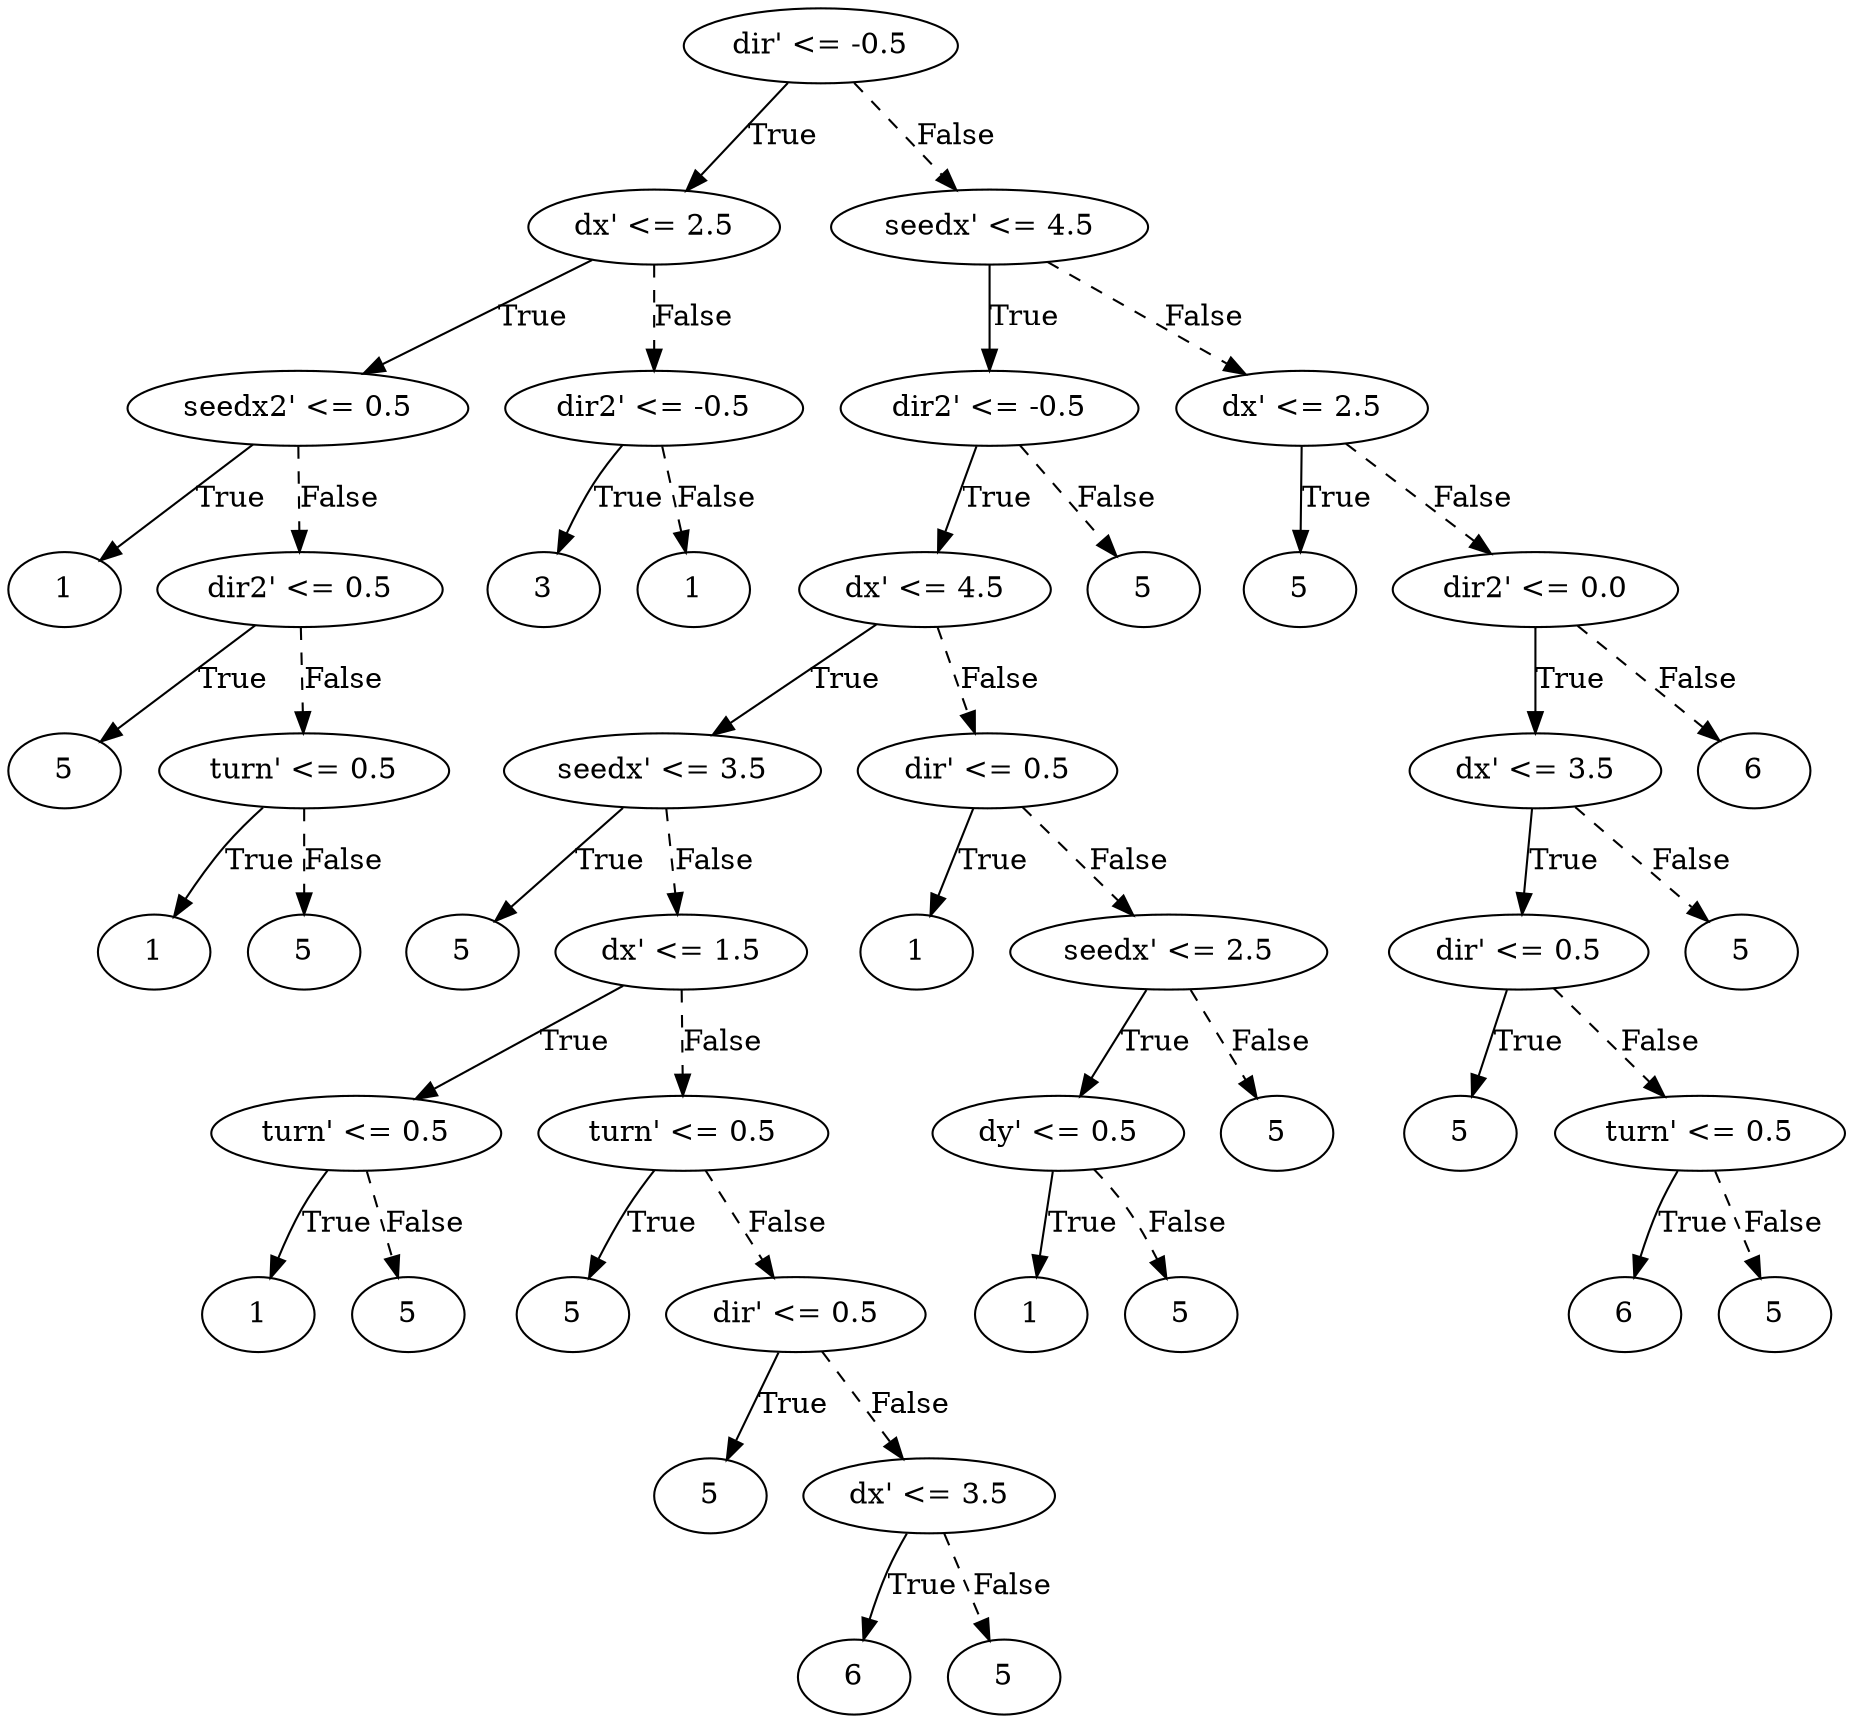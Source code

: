 digraph {
0 [label="dir' <= -0.5"];
1 [label="dx' <= 2.5"];
2 [label="seedx2' <= 0.5"];
3 [label="1"];
2 -> 3 [label="True"];
4 [label="dir2' <= 0.5"];
5 [label="5"];
4 -> 5 [label="True"];
6 [label="turn' <= 0.5"];
7 [label="1"];
6 -> 7 [label="True"];
8 [label="5"];
6 -> 8 [style="dashed", label="False"];
4 -> 6 [style="dashed", label="False"];
2 -> 4 [style="dashed", label="False"];
1 -> 2 [label="True"];
9 [label="dir2' <= -0.5"];
10 [label="3"];
9 -> 10 [label="True"];
11 [label="1"];
9 -> 11 [style="dashed", label="False"];
1 -> 9 [style="dashed", label="False"];
0 -> 1 [label="True"];
12 [label="seedx' <= 4.5"];
13 [label="dir2' <= -0.5"];
14 [label="dx' <= 4.5"];
15 [label="seedx' <= 3.5"];
16 [label="5"];
15 -> 16 [label="True"];
17 [label="dx' <= 1.5"];
18 [label="turn' <= 0.5"];
19 [label="1"];
18 -> 19 [label="True"];
20 [label="5"];
18 -> 20 [style="dashed", label="False"];
17 -> 18 [label="True"];
21 [label="turn' <= 0.5"];
22 [label="5"];
21 -> 22 [label="True"];
23 [label="dir' <= 0.5"];
24 [label="5"];
23 -> 24 [label="True"];
25 [label="dx' <= 3.5"];
26 [label="6"];
25 -> 26 [label="True"];
27 [label="5"];
25 -> 27 [style="dashed", label="False"];
23 -> 25 [style="dashed", label="False"];
21 -> 23 [style="dashed", label="False"];
17 -> 21 [style="dashed", label="False"];
15 -> 17 [style="dashed", label="False"];
14 -> 15 [label="True"];
28 [label="dir' <= 0.5"];
29 [label="1"];
28 -> 29 [label="True"];
30 [label="seedx' <= 2.5"];
31 [label="dy' <= 0.5"];
32 [label="1"];
31 -> 32 [label="True"];
33 [label="5"];
31 -> 33 [style="dashed", label="False"];
30 -> 31 [label="True"];
34 [label="5"];
30 -> 34 [style="dashed", label="False"];
28 -> 30 [style="dashed", label="False"];
14 -> 28 [style="dashed", label="False"];
13 -> 14 [label="True"];
35 [label="5"];
13 -> 35 [style="dashed", label="False"];
12 -> 13 [label="True"];
36 [label="dx' <= 2.5"];
37 [label="5"];
36 -> 37 [label="True"];
38 [label="dir2' <= 0.0"];
39 [label="dx' <= 3.5"];
40 [label="dir' <= 0.5"];
41 [label="5"];
40 -> 41 [label="True"];
42 [label="turn' <= 0.5"];
43 [label="6"];
42 -> 43 [label="True"];
44 [label="5"];
42 -> 44 [style="dashed", label="False"];
40 -> 42 [style="dashed", label="False"];
39 -> 40 [label="True"];
45 [label="5"];
39 -> 45 [style="dashed", label="False"];
38 -> 39 [label="True"];
46 [label="6"];
38 -> 46 [style="dashed", label="False"];
36 -> 38 [style="dashed", label="False"];
12 -> 36 [style="dashed", label="False"];
0 -> 12 [style="dashed", label="False"];

}